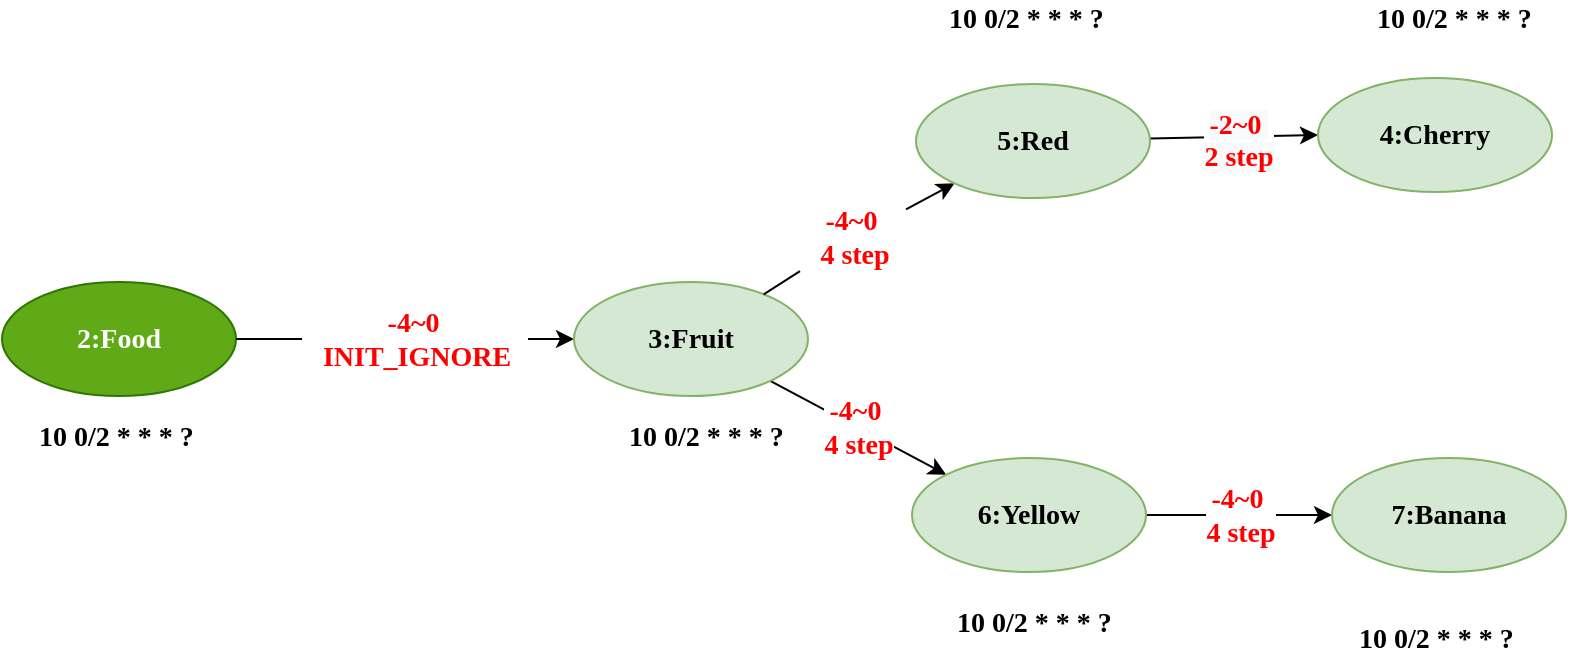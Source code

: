 <mxfile version="14.6.13" type="device"><diagram id="DJSkYY3L3sBKiWI2slMy" name="第 1 页"><mxGraphModel dx="1791" dy="822" grid="0" gridSize="10" guides="1" tooltips="1" connect="1" arrows="1" fold="1" page="0" pageScale="1" pageWidth="827" pageHeight="1169" math="0" shadow="0"><root><mxCell id="0"/><mxCell id="1" parent="0"/><mxCell id="zo_sDJS2qSt4v9slSJq9-3" style="rounded=0;orthogonalLoop=1;jettySize=auto;html=1;exitX=1;exitY=0.5;exitDx=0;exitDy=0;fontFamily=Comic Sans MS;fontSize=14;startArrow=none;fontStyle=1" edge="1" parent="1" source="zo_sDJS2qSt4v9slSJq9-15" target="zo_sDJS2qSt4v9slSJq9-2"><mxGeometry relative="1" as="geometry"/></mxCell><mxCell id="zo_sDJS2qSt4v9slSJq9-1" value="2:Food" style="ellipse;whiteSpace=wrap;html=1;fillColor=#60a917;strokeColor=#2D7600;fontStyle=1;fontFamily=Comic Sans MS;fontSize=14;fontColor=#ffffff;" vertex="1" parent="1"><mxGeometry x="-41" y="285" width="117" height="57" as="geometry"/></mxCell><mxCell id="zo_sDJS2qSt4v9slSJq9-9" value="&#10;&#10;&lt;span style=&quot;color: rgb(255, 0, 0); font-family: &amp;quot;comic sans ms&amp;quot;; font-size: 14px; font-style: normal; font-weight: 700; letter-spacing: normal; text-align: center; text-indent: 0px; text-transform: none; word-spacing: 0px; background-color: rgb(255, 255, 255); display: inline; float: none;&quot;&gt;-4~0&amp;nbsp;&lt;/span&gt;&lt;br style=&quot;color: rgb(255, 0, 0); font-family: &amp;quot;comic sans ms&amp;quot;; font-size: 14px; font-style: normal; font-weight: 700; letter-spacing: normal; text-align: center; text-indent: 0px; text-transform: none; word-spacing: 0px; background-color: rgb(255, 255, 255);&quot;&gt;&lt;span style=&quot;color: rgb(255, 0, 0); font-family: &amp;quot;comic sans ms&amp;quot;; font-size: 14px; font-style: normal; font-weight: 700; letter-spacing: normal; text-align: center; text-indent: 0px; text-transform: none; word-spacing: 0px; background-color: rgb(255, 255, 255); display: inline; float: none;&quot;&gt;4 step&lt;/span&gt;&#10;&#10;" style="edgeStyle=none;rounded=0;orthogonalLoop=1;jettySize=auto;html=1;entryX=0;entryY=0;entryDx=0;entryDy=0;fontFamily=Comic Sans MS;fontSize=14;fontStyle=1" edge="1" parent="1" source="zo_sDJS2qSt4v9slSJq9-2" target="zo_sDJS2qSt4v9slSJq9-7"><mxGeometry relative="1" as="geometry"/></mxCell><mxCell id="zo_sDJS2qSt4v9slSJq9-10" style="edgeStyle=none;rounded=0;orthogonalLoop=1;jettySize=auto;html=1;fontFamily=Comic Sans MS;fontSize=14;startArrow=none;fontStyle=1" edge="1" parent="1" source="zo_sDJS2qSt4v9slSJq9-19" target="zo_sDJS2qSt4v9slSJq9-5"><mxGeometry relative="1" as="geometry"/></mxCell><mxCell id="zo_sDJS2qSt4v9slSJq9-2" value="3:Fruit" style="ellipse;whiteSpace=wrap;html=1;fillColor=#d5e8d4;strokeColor=#82b366;fontStyle=1;fontFamily=Comic Sans MS;fontSize=14;" vertex="1" parent="1"><mxGeometry x="245" y="285" width="117" height="57" as="geometry"/></mxCell><mxCell id="zo_sDJS2qSt4v9slSJq9-11" value="&lt;br&gt;&lt;br&gt;&lt;span style=&quot;color: rgb(255, 0, 0); font-family: &amp;quot;comic sans ms&amp;quot;; font-size: 14px; font-style: normal; letter-spacing: normal; text-align: center; text-indent: 0px; text-transform: none; word-spacing: 0px; background-color: rgb(248, 249, 250); display: inline; float: none;&quot;&gt;-2~0&amp;nbsp;&lt;/span&gt;&lt;br style=&quot;color: rgb(255, 0, 0); font-family: &amp;quot;comic sans ms&amp;quot;; font-size: 14px; font-style: normal; letter-spacing: normal; text-align: center; text-indent: 0px; text-transform: none; word-spacing: 0px; background-color: rgb(248, 249, 250);&quot;&gt;&lt;span style=&quot;color: rgb(255, 0, 0); font-family: &amp;quot;comic sans ms&amp;quot;; font-size: 14px; font-style: normal; letter-spacing: normal; text-align: center; text-indent: 0px; text-transform: none; word-spacing: 0px; background-color: rgb(248, 249, 250); display: inline; float: none;&quot;&gt;2 step&lt;/span&gt;&lt;br&gt;" style="edgeStyle=none;rounded=0;orthogonalLoop=1;jettySize=auto;html=1;entryX=0;entryY=0.5;entryDx=0;entryDy=0;fontFamily=Comic Sans MS;fontSize=14;fontStyle=1" edge="1" parent="1" source="zo_sDJS2qSt4v9slSJq9-5" target="zo_sDJS2qSt4v9slSJq9-6"><mxGeometry x="0.055" y="14" relative="1" as="geometry"><mxPoint as="offset"/></mxGeometry></mxCell><mxCell id="zo_sDJS2qSt4v9slSJq9-5" value="5:Red" style="ellipse;whiteSpace=wrap;html=1;fillColor=#d5e8d4;strokeColor=#82b366;fontStyle=1;fontFamily=Comic Sans MS;fontSize=14;" vertex="1" parent="1"><mxGeometry x="416" y="186" width="117" height="57" as="geometry"/></mxCell><mxCell id="zo_sDJS2qSt4v9slSJq9-6" value="4:Cherry" style="ellipse;whiteSpace=wrap;html=1;fillColor=#d5e8d4;strokeColor=#82b366;fontStyle=1;fontFamily=Comic Sans MS;fontSize=14;" vertex="1" parent="1"><mxGeometry x="617" y="183" width="117" height="57" as="geometry"/></mxCell><mxCell id="zo_sDJS2qSt4v9slSJq9-12" value="&#10;&#10;&lt;span style=&quot;color: rgb(255, 0, 0); font-family: &amp;quot;comic sans ms&amp;quot;; font-size: 14px; font-style: normal; font-weight: 700; letter-spacing: normal; text-align: center; text-indent: 0px; text-transform: none; word-spacing: 0px; background-color: rgb(255, 255, 255); display: inline; float: none;&quot;&gt;-4~0&amp;nbsp;&lt;/span&gt;&lt;br style=&quot;color: rgb(255, 0, 0); font-family: &amp;quot;comic sans ms&amp;quot;; font-size: 14px; font-style: normal; font-weight: 700; letter-spacing: normal; text-align: center; text-indent: 0px; text-transform: none; word-spacing: 0px; background-color: rgb(255, 255, 255);&quot;&gt;&lt;span style=&quot;color: rgb(255, 0, 0); font-family: &amp;quot;comic sans ms&amp;quot;; font-size: 14px; font-style: normal; font-weight: 700; letter-spacing: normal; text-align: center; text-indent: 0px; text-transform: none; word-spacing: 0px; background-color: rgb(255, 255, 255); display: inline; float: none;&quot;&gt;4 step&lt;/span&gt;&#10;&#10;" style="edgeStyle=none;rounded=0;orthogonalLoop=1;jettySize=auto;html=1;fontFamily=Comic Sans MS;fontSize=14;fontStyle=1" edge="1" parent="1" source="zo_sDJS2qSt4v9slSJq9-7" target="zo_sDJS2qSt4v9slSJq9-8"><mxGeometry relative="1" as="geometry"/></mxCell><mxCell id="zo_sDJS2qSt4v9slSJq9-7" value="6:Yellow" style="ellipse;whiteSpace=wrap;html=1;fillColor=#d5e8d4;strokeColor=#82b366;fontStyle=1;fontFamily=Comic Sans MS;fontSize=14;" vertex="1" parent="1"><mxGeometry x="414" y="373" width="117" height="57" as="geometry"/></mxCell><mxCell id="zo_sDJS2qSt4v9slSJq9-8" value="7:Banana" style="ellipse;whiteSpace=wrap;html=1;fillColor=#d5e8d4;strokeColor=#82b366;fontStyle=1;fontFamily=Comic Sans MS;fontSize=14;" vertex="1" parent="1"><mxGeometry x="624" y="373" width="117" height="57" as="geometry"/></mxCell><mxCell id="zo_sDJS2qSt4v9slSJq9-14" value="10 0/2 * * * ?&amp;nbsp;" style="text;html=1;strokeColor=none;fillColor=none;align=center;verticalAlign=middle;whiteSpace=wrap;rounded=0;fontFamily=Comic Sans MS;fontSize=14;fontStyle=1" vertex="1" parent="1"><mxGeometry x="-38.5" y="353" width="112" height="20" as="geometry"/></mxCell><mxCell id="zo_sDJS2qSt4v9slSJq9-16" value="10 0/2 * * * ?&amp;nbsp;" style="text;html=1;strokeColor=none;fillColor=none;align=center;verticalAlign=middle;whiteSpace=wrap;rounded=0;fontFamily=Comic Sans MS;fontSize=14;fontStyle=1" vertex="1" parent="1"><mxGeometry x="257" y="353" width="112" height="20" as="geometry"/></mxCell><mxCell id="zo_sDJS2qSt4v9slSJq9-17" value="10 0/2 * * * ?&amp;nbsp;" style="text;html=1;strokeColor=none;fillColor=none;align=center;verticalAlign=middle;whiteSpace=wrap;rounded=0;fontFamily=Comic Sans MS;fontSize=14;fontStyle=1" vertex="1" parent="1"><mxGeometry x="416.5" y="144" width="112" height="20" as="geometry"/></mxCell><mxCell id="zo_sDJS2qSt4v9slSJq9-18" value="10 0/2 * * * ?&amp;nbsp;" style="text;html=1;strokeColor=none;fillColor=none;align=center;verticalAlign=middle;whiteSpace=wrap;rounded=0;fontFamily=Comic Sans MS;fontSize=14;fontStyle=1" vertex="1" parent="1"><mxGeometry x="421" y="446" width="112" height="20" as="geometry"/></mxCell><mxCell id="zo_sDJS2qSt4v9slSJq9-19" value="-4~0&amp;nbsp;&lt;br style=&quot;font-size: 14px;&quot;&gt;4 step" style="text;html=1;align=center;verticalAlign=middle;resizable=0;points=[];autosize=1;strokeColor=none;fontSize=14;fontFamily=Comic Sans MS;fontStyle=1;fontColor=#FF0000;" vertex="1" parent="1"><mxGeometry x="358" y="244" width="53" height="38" as="geometry"/></mxCell><mxCell id="zo_sDJS2qSt4v9slSJq9-20" value="" style="edgeStyle=none;rounded=0;orthogonalLoop=1;jettySize=auto;html=1;fontFamily=Comic Sans MS;fontSize=14;endArrow=none;fontStyle=1" edge="1" parent="1" source="zo_sDJS2qSt4v9slSJq9-2" target="zo_sDJS2qSt4v9slSJq9-19"><mxGeometry relative="1" as="geometry"><mxPoint x="341.166" y="291.693" as="sourcePoint"/><mxPoint x="436.834" y="236.307" as="targetPoint"/></mxGeometry></mxCell><mxCell id="zo_sDJS2qSt4v9slSJq9-15" value="-4~0&amp;nbsp;&lt;br style=&quot;font-size: 14px;&quot;&gt;INIT_IGNORE" style="text;html=1;align=center;verticalAlign=middle;resizable=0;points=[];autosize=1;strokeColor=none;fontSize=14;fontFamily=Comic Sans MS;fontStyle=1;fontColor=#FF0000;" vertex="1" parent="1"><mxGeometry x="109" y="294.5" width="113" height="38" as="geometry"/></mxCell><mxCell id="zo_sDJS2qSt4v9slSJq9-21" value="" style="rounded=0;orthogonalLoop=1;jettySize=auto;html=1;exitX=1;exitY=0.5;exitDx=0;exitDy=0;fontFamily=Comic Sans MS;fontSize=14;endArrow=none;fontStyle=1" edge="1" parent="1" source="zo_sDJS2qSt4v9slSJq9-1" target="zo_sDJS2qSt4v9slSJq9-15"><mxGeometry relative="1" as="geometry"><mxPoint x="164" y="313.5" as="sourcePoint"/><mxPoint x="245" y="313.5" as="targetPoint"/></mxGeometry></mxCell><mxCell id="zo_sDJS2qSt4v9slSJq9-24" value="10 0/2 * * * ?&amp;nbsp;" style="text;html=1;strokeColor=none;fillColor=none;align=center;verticalAlign=middle;whiteSpace=wrap;rounded=0;fontFamily=Comic Sans MS;fontSize=14;fontStyle=1" vertex="1" parent="1"><mxGeometry x="631" y="144" width="112" height="20" as="geometry"/></mxCell><mxCell id="zo_sDJS2qSt4v9slSJq9-25" value="10 0/2 * * * ?&amp;nbsp;" style="text;html=1;strokeColor=none;fillColor=none;align=center;verticalAlign=middle;whiteSpace=wrap;rounded=0;fontFamily=Comic Sans MS;fontSize=14;fontStyle=1" vertex="1" parent="1"><mxGeometry x="622" y="454" width="112" height="20" as="geometry"/></mxCell></root></mxGraphModel></diagram></mxfile>